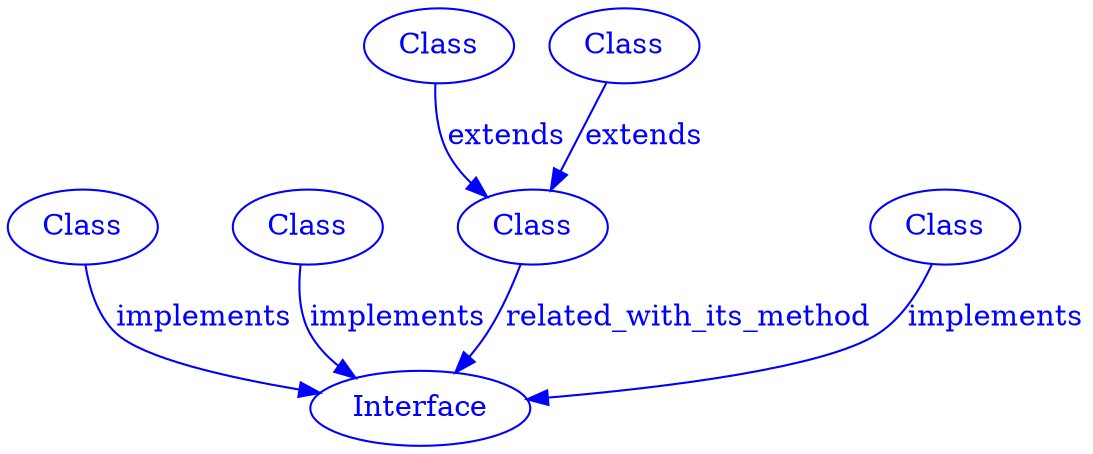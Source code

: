 digraph SubdueGraph {
  28 [label="Class",color=blue,fontcolor=blue];
  56 [label="Class",color=blue,fontcolor=blue];
  180 [label="Class",color=blue,fontcolor=blue];
  195 [label="Class",color=blue,fontcolor=blue];
  200 [label="Class",color=blue,fontcolor=blue];
  247 [label="Class",color=blue,fontcolor=blue];
  482 [label="Interface",color=blue,fontcolor=blue];
  28 -> 482 [label="implements",color=blue,fontcolor=blue];
  56 -> 200 [label="extends",color=blue,fontcolor=blue];
  180 -> 482 [label="implements",color=blue,fontcolor=blue];
  195 -> 200 [label="extends",color=blue,fontcolor=blue];
  247 -> 482 [label="implements",color=blue,fontcolor=blue];
  200 -> 482 [label="related_with_its_method",color=blue,fontcolor=blue];
}
